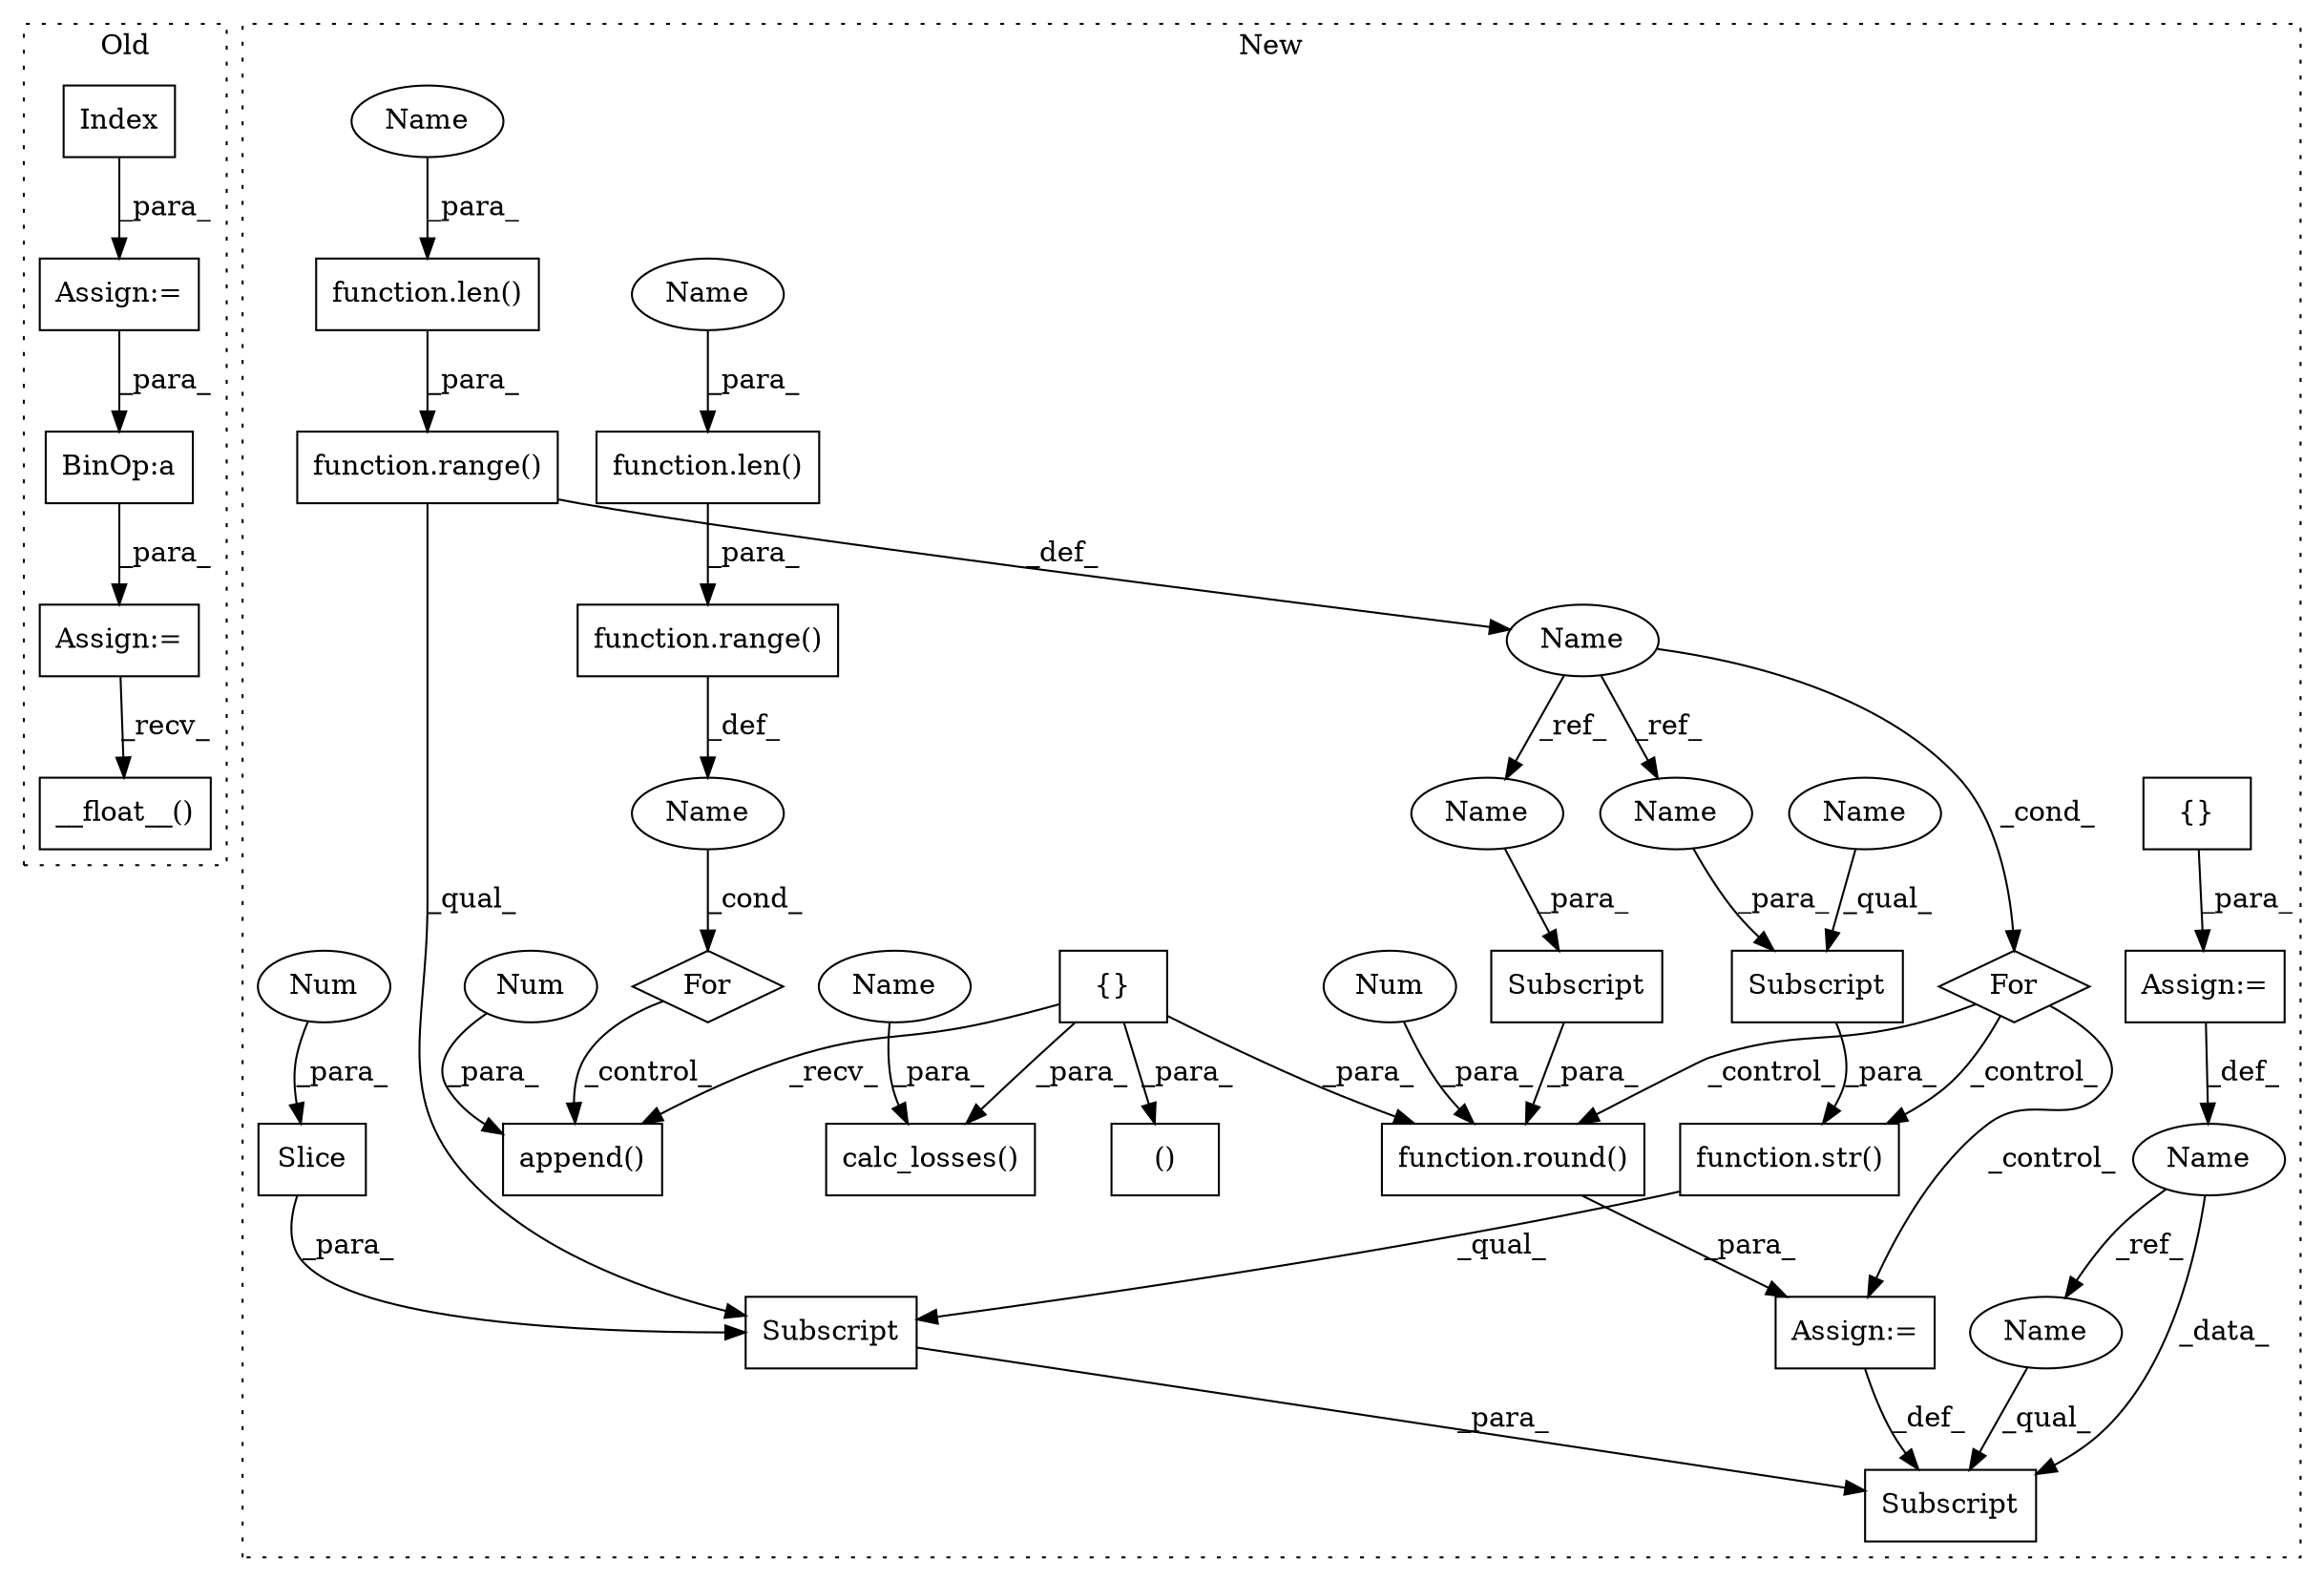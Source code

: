 digraph G {
subgraph cluster0 {
1 [label="__float__()" a="75" s="1312" l="16" shape="box"];
7 [label="Index" a="46" s="831,858" l="8,1" shape="box"];
12 [label="BinOp:a" a="82" s="1162" l="3" shape="box"];
28 [label="Assign:=" a="68" s="828" l="3" shape="box"];
29 [label="Assign:=" a="68" s="1150" l="3" shape="box"];
label = "Old";
style="dotted";
}
subgraph cluster1 {
2 [label="function.len()" a="75" s="878,886" l="4,1" shape="box"];
3 [label="function.round()" a="75" s="935,960" l="6,2" shape="box"];
4 [label="Name" a="87" s="867" l="1" shape="ellipse"];
5 [label="function.str()" a="75" s="912,923" l="4,2" shape="box"];
6 [label="Subscript" a="63" s="916,0" l="7,0" shape="box"];
8 [label="function.range()" a="75" s="872,887" l="6,1" shape="box"];
9 [label="Num" a="76" s="959" l="1" shape="ellipse"];
10 [label="function.len()" a="75" s="249,257" l="4,1" shape="box"];
11 [label="function.range()" a="75" s="243,258" l="6,1" shape="box"];
13 [label="Subscript" a="63" s="906,0" l="25,0" shape="box"];
14 [label="Name" a="87" s="841" l="4" shape="ellipse"];
15 [label="Subscript" a="63" s="911,0" l="19,0" shape="box"];
16 [label="{}" a="95" s="848,849" l="2,1" shape="box"];
17 [label="Subscript" a="63" s="941,0" l="16,0" shape="box"];
18 [label="{}" a="59" s="227,227" l="2,1" shape="box"];
19 [label="()" a="54" s="609" l="6" shape="box"];
20 [label="calc_losses()" a="75" s="618,780" l="15,1" shape="box"];
21 [label="For" a="107" s="234,259" l="4,10" shape="diamond"];
22 [label="Slice" a="80" s="926" l="3" shape="box"];
23 [label="Num" a="76" s="927" l="2" shape="ellipse"];
24 [label="For" a="107" s="863,888" l="4,18" shape="diamond"];
25 [label="append()" a="75" s="269,291" l="21,1" shape="box"];
26 [label="Num" a="76" s="290" l="1" shape="ellipse"];
27 [label="Name" a="87" s="238" l="1" shape="ellipse"];
30 [label="Assign:=" a="68" s="845" l="3" shape="box"];
31 [label="Assign:=" a="68" s="931" l="3" shape="box"];
32 [label="Name" a="87" s="882" l="4" shape="ellipse"];
33 [label="Name" a="87" s="648" l="4" shape="ellipse"];
34 [label="Name" a="87" s="916" l="4" shape="ellipse"];
35 [label="Name" a="87" s="253" l="4" shape="ellipse"];
36 [label="Name" a="87" s="921" l="1" shape="ellipse"];
37 [label="Name" a="87" s="955" l="1" shape="ellipse"];
38 [label="Name" a="87" s="906" l="4" shape="ellipse"];
label = "New";
style="dotted";
}
2 -> 8 [label="_para_"];
3 -> 31 [label="_para_"];
4 -> 24 [label="_cond_"];
4 -> 37 [label="_ref_"];
4 -> 36 [label="_ref_"];
5 -> 15 [label="_qual_"];
6 -> 5 [label="_para_"];
7 -> 28 [label="_para_"];
8 -> 4 [label="_def_"];
8 -> 15 [label="_qual_"];
9 -> 3 [label="_para_"];
10 -> 11 [label="_para_"];
11 -> 27 [label="_def_"];
12 -> 29 [label="_para_"];
14 -> 13 [label="_data_"];
14 -> 38 [label="_ref_"];
15 -> 13 [label="_para_"];
16 -> 30 [label="_para_"];
17 -> 3 [label="_para_"];
18 -> 25 [label="_recv_"];
18 -> 19 [label="_para_"];
18 -> 3 [label="_para_"];
18 -> 20 [label="_para_"];
21 -> 25 [label="_control_"];
22 -> 15 [label="_para_"];
23 -> 22 [label="_para_"];
24 -> 5 [label="_control_"];
24 -> 3 [label="_control_"];
24 -> 31 [label="_control_"];
26 -> 25 [label="_para_"];
27 -> 21 [label="_cond_"];
28 -> 12 [label="_para_"];
29 -> 1 [label="_recv_"];
30 -> 14 [label="_def_"];
31 -> 13 [label="_def_"];
32 -> 2 [label="_para_"];
33 -> 20 [label="_para_"];
34 -> 6 [label="_qual_"];
35 -> 10 [label="_para_"];
36 -> 6 [label="_para_"];
37 -> 17 [label="_para_"];
38 -> 13 [label="_qual_"];
}